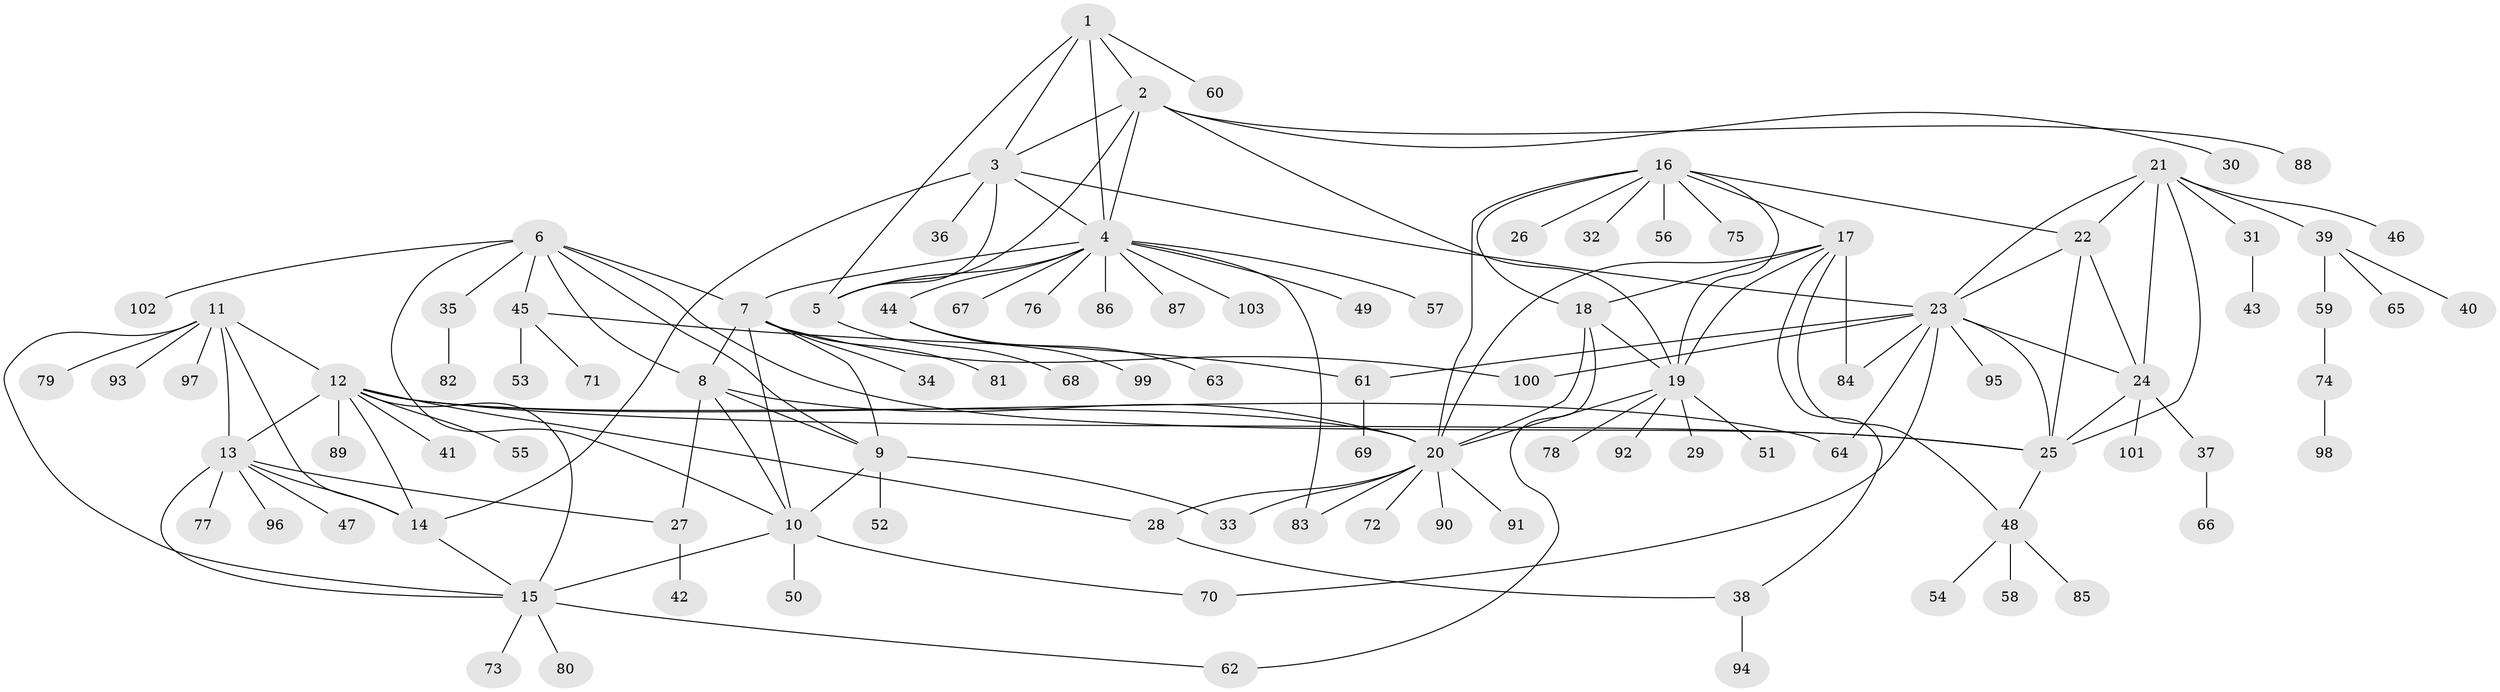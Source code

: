 // coarse degree distribution, {4: 0.05263157894736842, 6: 0.07894736842105263, 10: 0.02631578947368421, 13: 0.013157894736842105, 7: 0.02631578947368421, 8: 0.039473684210526314, 12: 0.013157894736842105, 11: 0.013157894736842105, 9: 0.013157894736842105, 1: 0.5789473684210527, 3: 0.039473684210526314, 2: 0.10526315789473684}
// Generated by graph-tools (version 1.1) at 2025/24/03/03/25 07:24:14]
// undirected, 103 vertices, 150 edges
graph export_dot {
graph [start="1"]
  node [color=gray90,style=filled];
  1;
  2;
  3;
  4;
  5;
  6;
  7;
  8;
  9;
  10;
  11;
  12;
  13;
  14;
  15;
  16;
  17;
  18;
  19;
  20;
  21;
  22;
  23;
  24;
  25;
  26;
  27;
  28;
  29;
  30;
  31;
  32;
  33;
  34;
  35;
  36;
  37;
  38;
  39;
  40;
  41;
  42;
  43;
  44;
  45;
  46;
  47;
  48;
  49;
  50;
  51;
  52;
  53;
  54;
  55;
  56;
  57;
  58;
  59;
  60;
  61;
  62;
  63;
  64;
  65;
  66;
  67;
  68;
  69;
  70;
  71;
  72;
  73;
  74;
  75;
  76;
  77;
  78;
  79;
  80;
  81;
  82;
  83;
  84;
  85;
  86;
  87;
  88;
  89;
  90;
  91;
  92;
  93;
  94;
  95;
  96;
  97;
  98;
  99;
  100;
  101;
  102;
  103;
  1 -- 2;
  1 -- 3;
  1 -- 4;
  1 -- 5;
  1 -- 60;
  2 -- 3;
  2 -- 4;
  2 -- 5;
  2 -- 19;
  2 -- 30;
  2 -- 88;
  3 -- 4;
  3 -- 5;
  3 -- 14;
  3 -- 23;
  3 -- 36;
  4 -- 5;
  4 -- 7;
  4 -- 44;
  4 -- 49;
  4 -- 57;
  4 -- 67;
  4 -- 76;
  4 -- 83;
  4 -- 86;
  4 -- 87;
  4 -- 103;
  5 -- 68;
  6 -- 7;
  6 -- 8;
  6 -- 9;
  6 -- 10;
  6 -- 25;
  6 -- 35;
  6 -- 45;
  6 -- 102;
  7 -- 8;
  7 -- 9;
  7 -- 10;
  7 -- 34;
  7 -- 81;
  7 -- 100;
  8 -- 9;
  8 -- 10;
  8 -- 20;
  8 -- 27;
  9 -- 10;
  9 -- 33;
  9 -- 52;
  10 -- 15;
  10 -- 50;
  10 -- 70;
  11 -- 12;
  11 -- 13;
  11 -- 14;
  11 -- 15;
  11 -- 79;
  11 -- 93;
  11 -- 97;
  12 -- 13;
  12 -- 14;
  12 -- 15;
  12 -- 20;
  12 -- 25;
  12 -- 28;
  12 -- 41;
  12 -- 55;
  12 -- 64;
  12 -- 89;
  13 -- 14;
  13 -- 15;
  13 -- 27;
  13 -- 47;
  13 -- 77;
  13 -- 96;
  14 -- 15;
  15 -- 62;
  15 -- 73;
  15 -- 80;
  16 -- 17;
  16 -- 18;
  16 -- 19;
  16 -- 20;
  16 -- 22;
  16 -- 26;
  16 -- 32;
  16 -- 56;
  16 -- 75;
  17 -- 18;
  17 -- 19;
  17 -- 20;
  17 -- 38;
  17 -- 48;
  17 -- 84;
  18 -- 19;
  18 -- 20;
  18 -- 62;
  19 -- 20;
  19 -- 29;
  19 -- 51;
  19 -- 78;
  19 -- 92;
  20 -- 28;
  20 -- 33;
  20 -- 72;
  20 -- 83;
  20 -- 90;
  20 -- 91;
  21 -- 22;
  21 -- 23;
  21 -- 24;
  21 -- 25;
  21 -- 31;
  21 -- 39;
  21 -- 46;
  22 -- 23;
  22 -- 24;
  22 -- 25;
  23 -- 24;
  23 -- 25;
  23 -- 61;
  23 -- 64;
  23 -- 70;
  23 -- 84;
  23 -- 95;
  23 -- 100;
  24 -- 25;
  24 -- 37;
  24 -- 101;
  25 -- 48;
  27 -- 42;
  28 -- 38;
  31 -- 43;
  35 -- 82;
  37 -- 66;
  38 -- 94;
  39 -- 40;
  39 -- 59;
  39 -- 65;
  44 -- 63;
  44 -- 99;
  45 -- 53;
  45 -- 61;
  45 -- 71;
  48 -- 54;
  48 -- 58;
  48 -- 85;
  59 -- 74;
  61 -- 69;
  74 -- 98;
}
